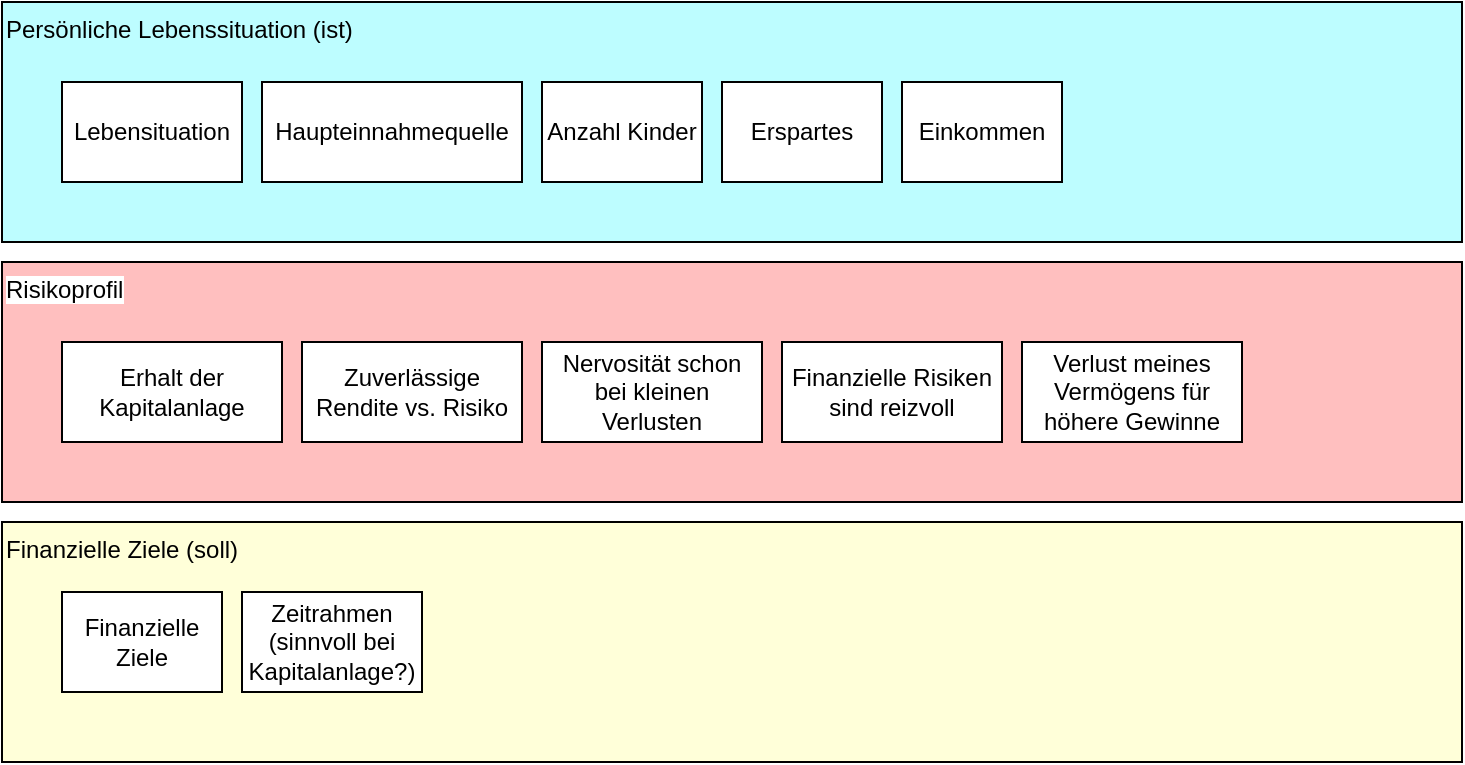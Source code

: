 <mxfile version="20.7.4" type="device"><diagram id="TxrjDl2ITLtVS5can7lk" name="Page-1"><mxGraphModel dx="1434" dy="838" grid="1" gridSize="10" guides="1" tooltips="1" connect="1" arrows="1" fold="1" page="1" pageScale="1" pageWidth="850" pageHeight="1100" math="0" shadow="0"><root><mxCell id="0"/><mxCell id="1" parent="0"/><mxCell id="FsGNSAiq9YfN2N-FclIQ-12" value="Finanzielle Ziele (soll)" style="rounded=0;whiteSpace=wrap;html=1;align=left;verticalAlign=top;fillColor=#FFFFD9;" vertex="1" parent="1"><mxGeometry x="50" y="320" width="730" height="120" as="geometry"/></mxCell><mxCell id="FsGNSAiq9YfN2N-FclIQ-11" value="Risikoprofil" style="rounded=0;whiteSpace=wrap;html=1;align=left;verticalAlign=top;labelBackgroundColor=default;fillColor=#FFBFBF;" vertex="1" parent="1"><mxGeometry x="50" y="190" width="730" height="120" as="geometry"/></mxCell><mxCell id="FsGNSAiq9YfN2N-FclIQ-10" value="Persönliche Lebenssituation (ist)" style="rounded=0;whiteSpace=wrap;html=1;align=left;verticalAlign=top;fillColor=#BDFDFF;" vertex="1" parent="1"><mxGeometry x="50" y="60" width="730" height="120" as="geometry"/></mxCell><mxCell id="FsGNSAiq9YfN2N-FclIQ-1" value="Lebensituation" style="rounded=0;whiteSpace=wrap;html=1;" vertex="1" parent="1"><mxGeometry x="80" y="100" width="90" height="50" as="geometry"/></mxCell><mxCell id="FsGNSAiq9YfN2N-FclIQ-2" value="Haupteinnahmequelle" style="rounded=0;whiteSpace=wrap;html=1;" vertex="1" parent="1"><mxGeometry x="180" y="100" width="130" height="50" as="geometry"/></mxCell><mxCell id="FsGNSAiq9YfN2N-FclIQ-5" value="Erspartes" style="rounded=0;whiteSpace=wrap;html=1;" vertex="1" parent="1"><mxGeometry x="410" y="100" width="80" height="50" as="geometry"/></mxCell><mxCell id="FsGNSAiq9YfN2N-FclIQ-6" value="Anzahl Kinder" style="rounded=0;whiteSpace=wrap;html=1;" vertex="1" parent="1"><mxGeometry x="320" y="100" width="80" height="50" as="geometry"/></mxCell><mxCell id="FsGNSAiq9YfN2N-FclIQ-7" value="Finanzielle Ziele" style="rounded=0;whiteSpace=wrap;html=1;" vertex="1" parent="1"><mxGeometry x="80" y="355" width="80" height="50" as="geometry"/></mxCell><mxCell id="FsGNSAiq9YfN2N-FclIQ-8" value="Erhalt der Kapitalanlage" style="rounded=0;whiteSpace=wrap;html=1;" vertex="1" parent="1"><mxGeometry x="80" y="230" width="110" height="50" as="geometry"/></mxCell><mxCell id="FsGNSAiq9YfN2N-FclIQ-13" value="Zuverlässige Rendite vs. Risiko" style="rounded=0;whiteSpace=wrap;html=1;" vertex="1" parent="1"><mxGeometry x="200" y="230" width="110" height="50" as="geometry"/></mxCell><mxCell id="FsGNSAiq9YfN2N-FclIQ-14" value="Nervosität schon bei kleinen Verlusten" style="rounded=0;whiteSpace=wrap;html=1;" vertex="1" parent="1"><mxGeometry x="320" y="230" width="110" height="50" as="geometry"/></mxCell><mxCell id="FsGNSAiq9YfN2N-FclIQ-15" value="Finanzielle Risiken sind reizvoll" style="rounded=0;whiteSpace=wrap;html=1;" vertex="1" parent="1"><mxGeometry x="440" y="230" width="110" height="50" as="geometry"/></mxCell><mxCell id="FsGNSAiq9YfN2N-FclIQ-16" value="Verlust meines Vermögens für höhere Gewinne" style="rounded=0;whiteSpace=wrap;html=1;" vertex="1" parent="1"><mxGeometry x="560" y="230" width="110" height="50" as="geometry"/></mxCell><mxCell id="FsGNSAiq9YfN2N-FclIQ-18" value="Einkommen" style="rounded=0;whiteSpace=wrap;html=1;" vertex="1" parent="1"><mxGeometry x="500" y="100" width="80" height="50" as="geometry"/></mxCell><mxCell id="FsGNSAiq9YfN2N-FclIQ-19" value="Zeitrahmen (sinnvoll bei Kapitalanlage?)" style="rounded=0;whiteSpace=wrap;html=1;" vertex="1" parent="1"><mxGeometry x="170" y="355" width="90" height="50" as="geometry"/></mxCell></root></mxGraphModel></diagram></mxfile>